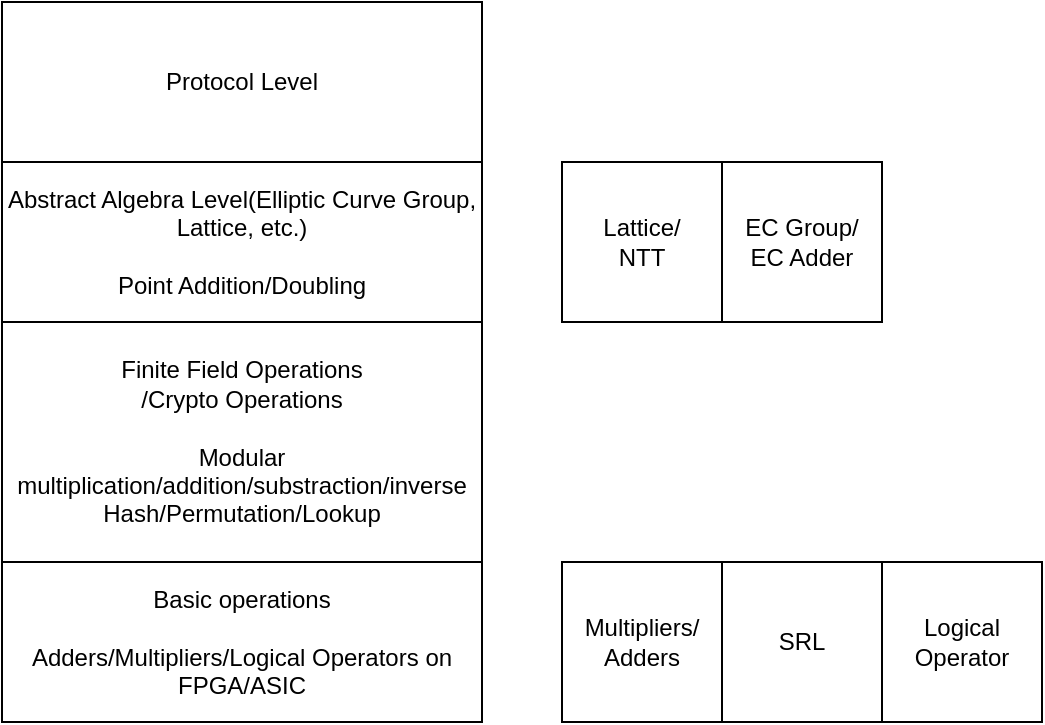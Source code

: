 <mxfile>
    <diagram id="pxfniU7AGdPFyJThAhq6" name="Crypto Hierarchy">
        <mxGraphModel dx="1177" dy="1775" grid="1" gridSize="10" guides="1" tooltips="1" connect="1" arrows="1" fold="1" page="1" pageScale="1" pageWidth="827" pageHeight="1169" math="0" shadow="0">
            <root>
                <mxCell id="0"/>
                <mxCell id="1" parent="0"/>
                <mxCell id="12" value="Finite Field Operations&lt;br&gt;/Crypto Operations&lt;br&gt;&lt;br&gt;Modular multiplication/addition/substraction/inverse&lt;br&gt;Hash/Permutation/Lookup" style="rounded=0;whiteSpace=wrap;html=1;fillColor=none;" parent="1" vertex="1">
                    <mxGeometry x="40" y="-960" width="240" height="120" as="geometry"/>
                </mxCell>
                <mxCell id="13" value="Abstract Algebra Level(Elliptic Curve Group, Lattice, etc.)&lt;br&gt;&lt;br&gt;Point Addition/Doubling" style="rounded=0;whiteSpace=wrap;html=1;fillColor=none;" parent="1" vertex="1">
                    <mxGeometry x="40" y="-1040" width="240" height="80" as="geometry"/>
                </mxCell>
                <mxCell id="14" value="Protocol Level" style="rounded=0;whiteSpace=wrap;html=1;fillColor=none;" parent="1" vertex="1">
                    <mxGeometry x="40" y="-1120" width="240" height="80" as="geometry"/>
                </mxCell>
                <mxCell id="16" value="Basic operations&lt;br&gt;&lt;br&gt;Adders/Multipliers/Logical Operators on FPGA/ASIC" style="rounded=0;whiteSpace=wrap;html=1;fillColor=none;" parent="1" vertex="1">
                    <mxGeometry x="40" y="-840" width="240" height="80" as="geometry"/>
                </mxCell>
                <mxCell id="18" value="Multipliers/&lt;br&gt;Adders" style="rounded=0;whiteSpace=wrap;html=1;fillColor=none;" parent="1" vertex="1">
                    <mxGeometry x="320" y="-840" width="80" height="80" as="geometry"/>
                </mxCell>
                <mxCell id="20" value="SRL" style="rounded=0;whiteSpace=wrap;html=1;fillColor=none;" parent="1" vertex="1">
                    <mxGeometry x="400" y="-840" width="80" height="80" as="geometry"/>
                </mxCell>
                <mxCell id="21" value="Logical Operator" style="rounded=0;whiteSpace=wrap;html=1;fillColor=none;" parent="1" vertex="1">
                    <mxGeometry x="480" y="-840" width="80" height="80" as="geometry"/>
                </mxCell>
                <mxCell id="23" value="Lattice/&lt;br&gt;NTT" style="rounded=0;whiteSpace=wrap;html=1;fillColor=none;" vertex="1" parent="1">
                    <mxGeometry x="320" y="-1040" width="80" height="80" as="geometry"/>
                </mxCell>
                <mxCell id="24" value="EC Group/&lt;br&gt;EC Adder" style="rounded=0;whiteSpace=wrap;html=1;fillColor=none;" vertex="1" parent="1">
                    <mxGeometry x="400" y="-1040" width="80" height="80" as="geometry"/>
                </mxCell>
            </root>
        </mxGraphModel>
    </diagram>
    <diagram id="nEoh5H9ULZV1zU3MtLRd" name="第 2 页">
        <mxGraphModel dx="812" dy="419" grid="1" gridSize="10" guides="1" tooltips="1" connect="1" arrows="1" fold="1" page="1" pageScale="1" pageWidth="827" pageHeight="1169" math="0" shadow="0">
            <root>
                <mxCell id="-zOjMzXFnUxe-M0QK_WB-0"/>
                <mxCell id="-zOjMzXFnUxe-M0QK_WB-1" parent="-zOjMzXFnUxe-M0QK_WB-0"/>
            </root>
        </mxGraphModel>
    </diagram>
</mxfile>